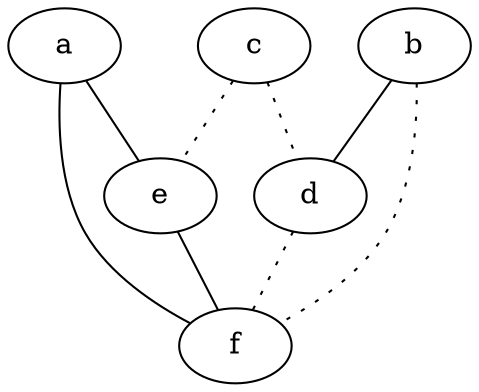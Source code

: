 graph {
a -- e;
a -- f;
b -- d;
b -- f [style=dotted];
c -- d [style=dotted];
c -- e [style=dotted];
d -- f [style=dotted];
e -- f;
}
